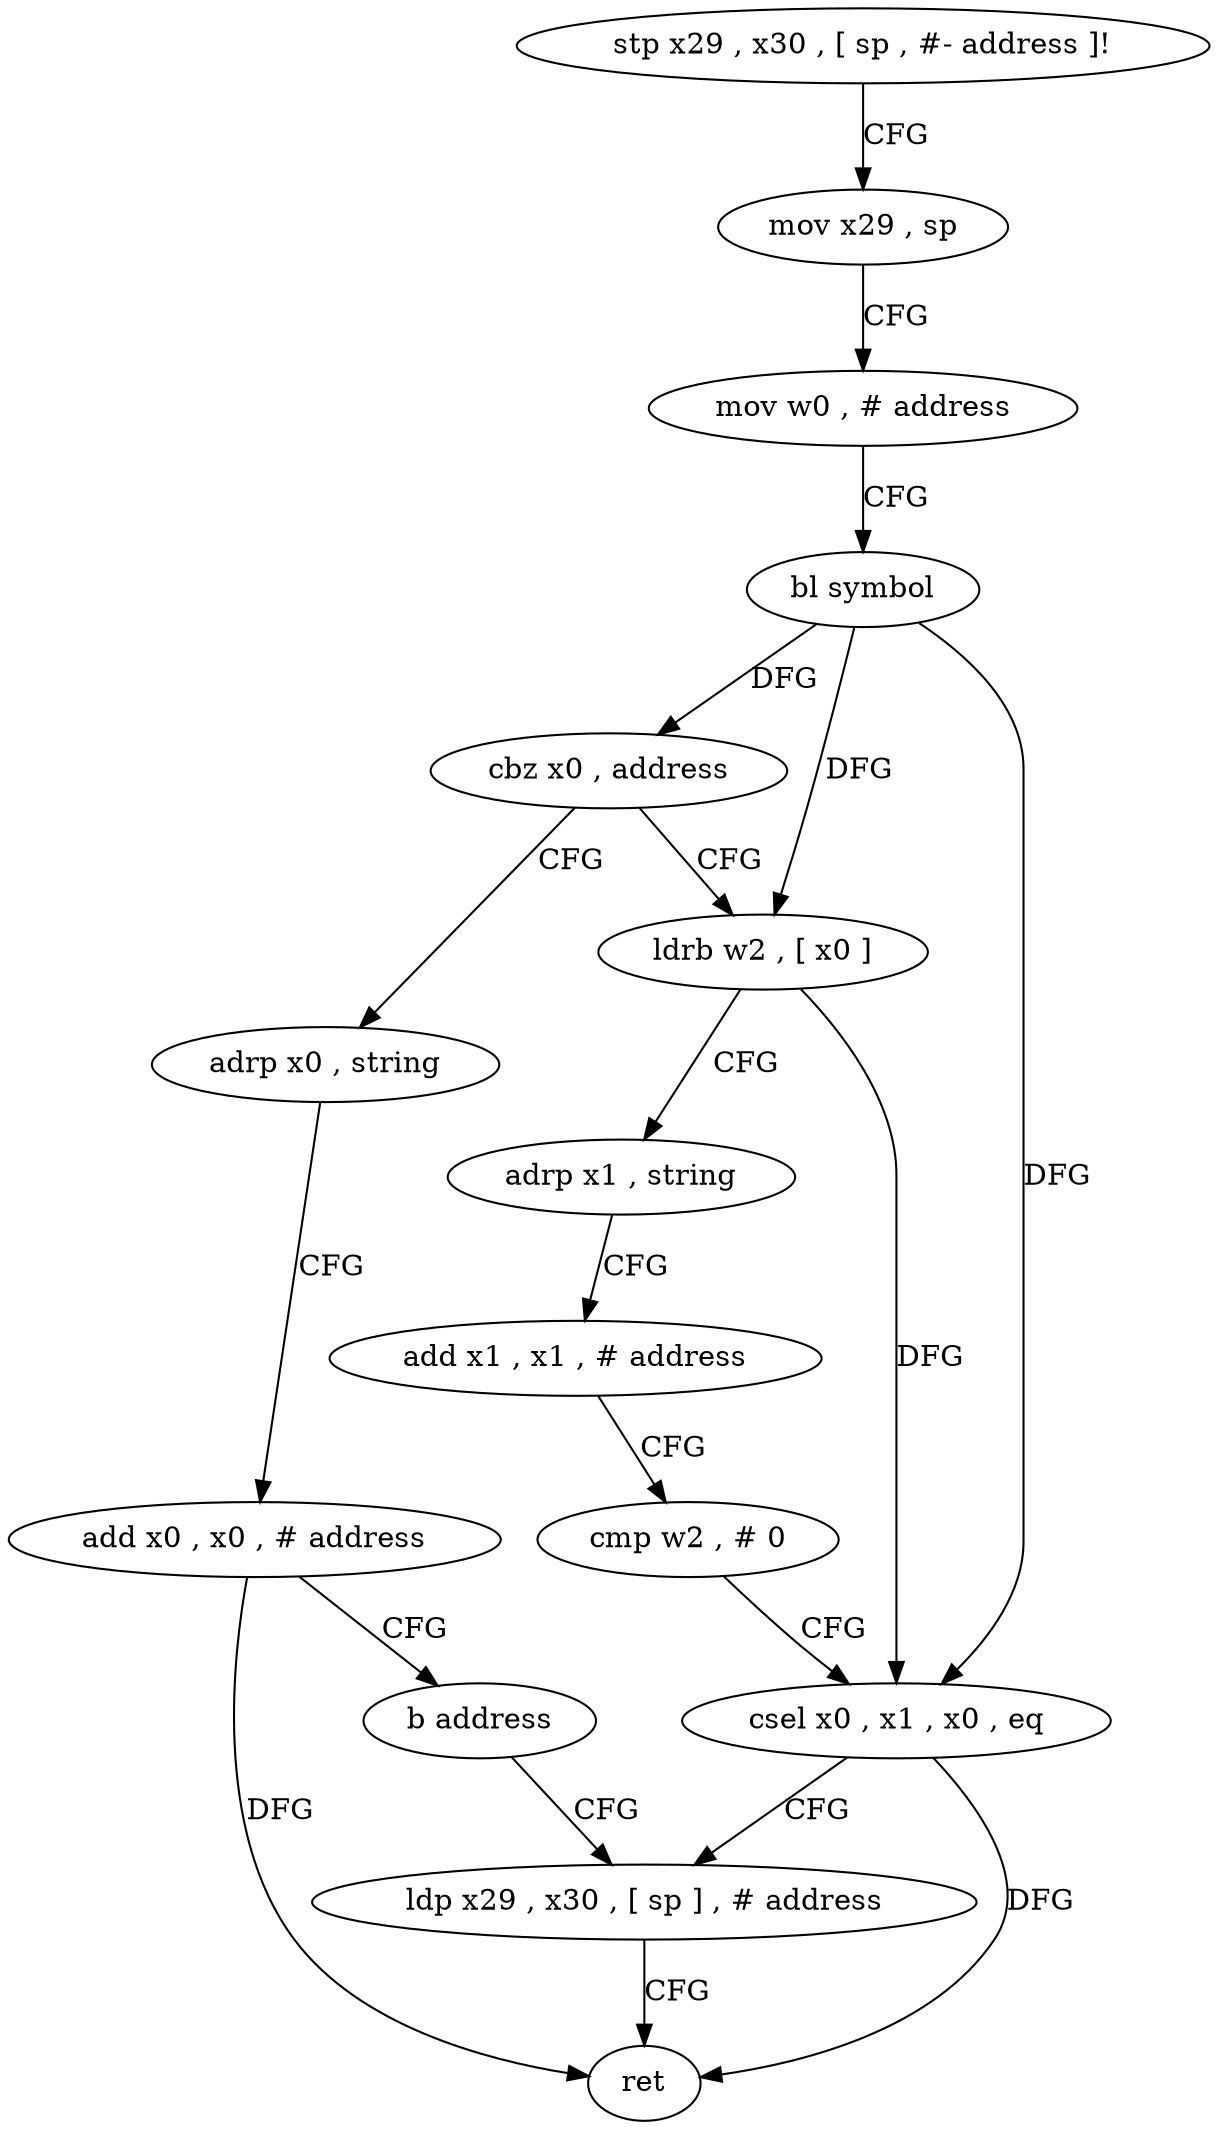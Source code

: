 digraph "func" {
"4397184" [label = "stp x29 , x30 , [ sp , #- address ]!" ]
"4397188" [label = "mov x29 , sp" ]
"4397192" [label = "mov w0 , # address" ]
"4397196" [label = "bl symbol" ]
"4397200" [label = "cbz x0 , address" ]
"4397232" [label = "adrp x0 , string" ]
"4397204" [label = "ldrb w2 , [ x0 ]" ]
"4397236" [label = "add x0 , x0 , # address" ]
"4397240" [label = "b address" ]
"4397224" [label = "ldp x29 , x30 , [ sp ] , # address" ]
"4397208" [label = "adrp x1 , string" ]
"4397212" [label = "add x1 , x1 , # address" ]
"4397216" [label = "cmp w2 , # 0" ]
"4397220" [label = "csel x0 , x1 , x0 , eq" ]
"4397228" [label = "ret" ]
"4397184" -> "4397188" [ label = "CFG" ]
"4397188" -> "4397192" [ label = "CFG" ]
"4397192" -> "4397196" [ label = "CFG" ]
"4397196" -> "4397200" [ label = "DFG" ]
"4397196" -> "4397204" [ label = "DFG" ]
"4397196" -> "4397220" [ label = "DFG" ]
"4397200" -> "4397232" [ label = "CFG" ]
"4397200" -> "4397204" [ label = "CFG" ]
"4397232" -> "4397236" [ label = "CFG" ]
"4397204" -> "4397208" [ label = "CFG" ]
"4397204" -> "4397220" [ label = "DFG" ]
"4397236" -> "4397240" [ label = "CFG" ]
"4397236" -> "4397228" [ label = "DFG" ]
"4397240" -> "4397224" [ label = "CFG" ]
"4397224" -> "4397228" [ label = "CFG" ]
"4397208" -> "4397212" [ label = "CFG" ]
"4397212" -> "4397216" [ label = "CFG" ]
"4397216" -> "4397220" [ label = "CFG" ]
"4397220" -> "4397224" [ label = "CFG" ]
"4397220" -> "4397228" [ label = "DFG" ]
}
